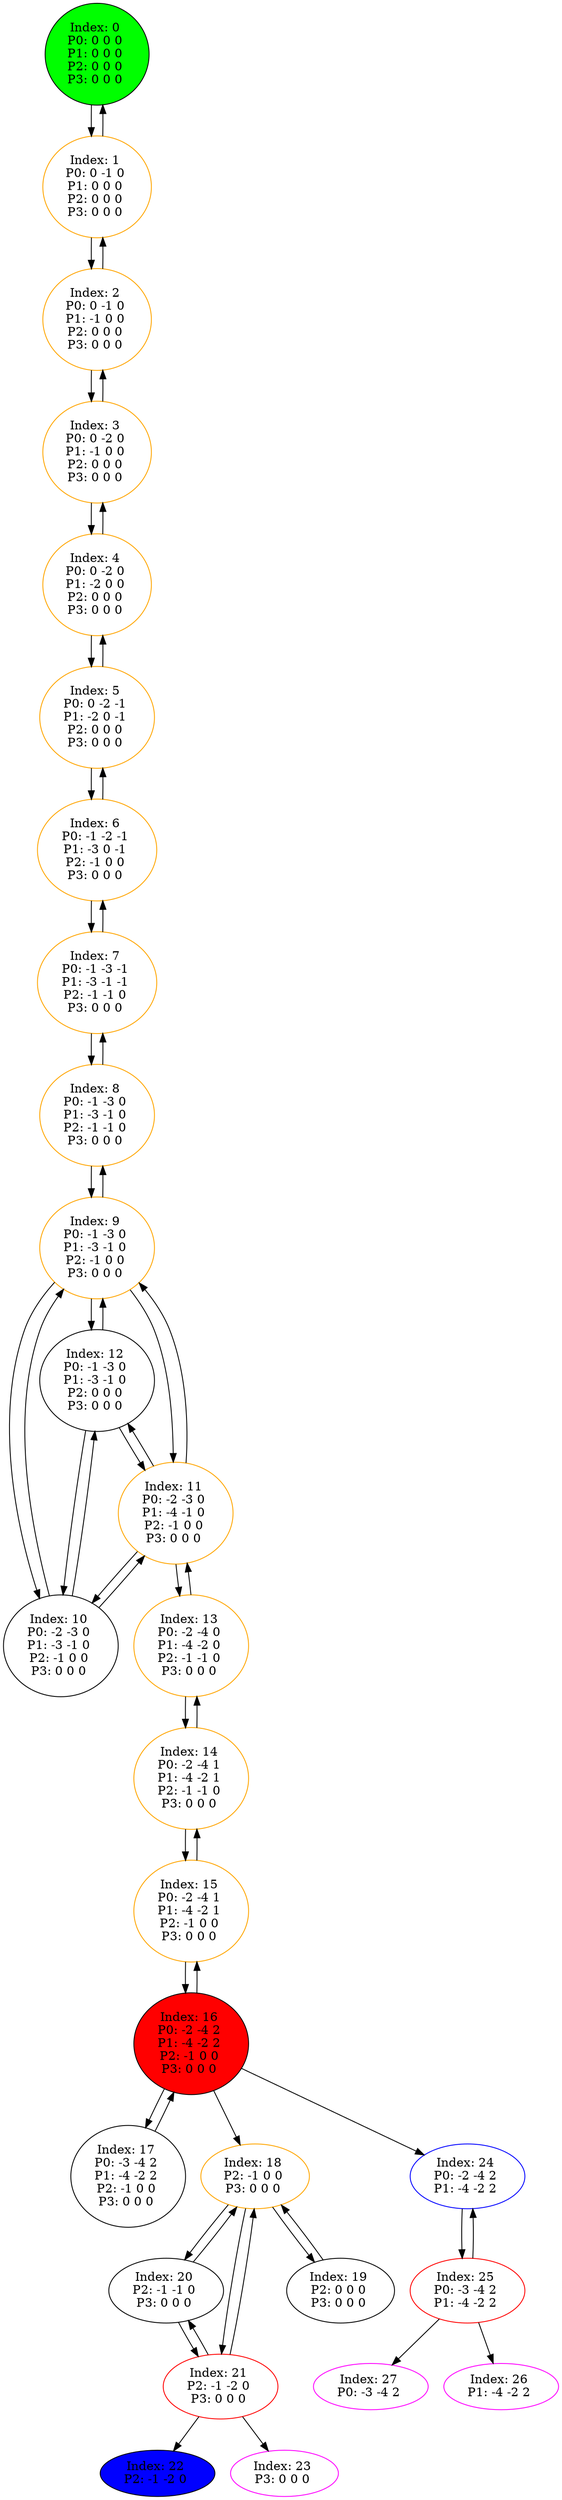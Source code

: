 digraph G {
color = "black"
0[label = "Index: 0 
P0: 0 0 0 
P1: 0 0 0 
P2: 0 0 0 
P3: 0 0 0 
", style="filled", fillcolor = "green"]
1[label = "Index: 1 
P0: 0 -1 0 
P1: 0 0 0 
P2: 0 0 0 
P3: 0 0 0 
", color = "orange"]
2[label = "Index: 2 
P0: 0 -1 0 
P1: -1 0 0 
P2: 0 0 0 
P3: 0 0 0 
", color = "orange"]
3[label = "Index: 3 
P0: 0 -2 0 
P1: -1 0 0 
P2: 0 0 0 
P3: 0 0 0 
", color = "orange"]
4[label = "Index: 4 
P0: 0 -2 0 
P1: -2 0 0 
P2: 0 0 0 
P3: 0 0 0 
", color = "orange"]
5[label = "Index: 5 
P0: 0 -2 -1 
P1: -2 0 -1 
P2: 0 0 0 
P3: 0 0 0 
", color = "orange"]
6[label = "Index: 6 
P0: -1 -2 -1 
P1: -3 0 -1 
P2: -1 0 0 
P3: 0 0 0 
", color = "orange"]
7[label = "Index: 7 
P0: -1 -3 -1 
P1: -3 -1 -1 
P2: -1 -1 0 
P3: 0 0 0 
", color = "orange"]
8[label = "Index: 8 
P0: -1 -3 0 
P1: -3 -1 0 
P2: -1 -1 0 
P3: 0 0 0 
", color = "orange"]
9[label = "Index: 9 
P0: -1 -3 0 
P1: -3 -1 0 
P2: -1 0 0 
P3: 0 0 0 
", color = "orange"]
10[label = "Index: 10 
P0: -2 -3 0 
P1: -3 -1 0 
P2: -1 0 0 
P3: 0 0 0 
"]
11[label = "Index: 11 
P0: -2 -3 0 
P1: -4 -1 0 
P2: -1 0 0 
P3: 0 0 0 
", color = "orange"]
12[label = "Index: 12 
P0: -1 -3 0 
P1: -3 -1 0 
P2: 0 0 0 
P3: 0 0 0 
"]
13[label = "Index: 13 
P0: -2 -4 0 
P1: -4 -2 0 
P2: -1 -1 0 
P3: 0 0 0 
", color = "orange"]
14[label = "Index: 14 
P0: -2 -4 1 
P1: -4 -2 1 
P2: -1 -1 0 
P3: 0 0 0 
", color = "orange"]
15[label = "Index: 15 
P0: -2 -4 1 
P1: -4 -2 1 
P2: -1 0 0 
P3: 0 0 0 
", color = "orange"]
16[label = "Index: 16 
P0: -2 -4 2 
P1: -4 -2 2 
P2: -1 0 0 
P3: 0 0 0 
", style="filled", fillcolor = "red"]
17[label = "Index: 17 
P0: -3 -4 2 
P1: -4 -2 2 
P2: -1 0 0 
P3: 0 0 0 
"]
18[label = "Index: 18 
P2: -1 0 0 
P3: 0 0 0 
", color = "orange"]
19[label = "Index: 19 
P2: 0 0 0 
P3: 0 0 0 
"]
20[label = "Index: 20 
P2: -1 -1 0 
P3: 0 0 0 
"]
21[label = "Index: 21 
P2: -1 -2 0 
P3: 0 0 0 
", color = "red"]
22[label = "Index: 22 
P2: -1 -2 0 
", style="filled", fillcolor = "blue"]
23[label = "Index: 23 
P3: 0 0 0 
", color = "fuchsia"]
24[label = "Index: 24 
P0: -2 -4 2 
P1: -4 -2 2 
", color = "blue"]
25[label = "Index: 25 
P0: -3 -4 2 
P1: -4 -2 2 
", color = "red"]
26[label = "Index: 26 
P1: -4 -2 2 
", color = "fuchsia"]
27[label = "Index: 27 
P0: -3 -4 2 
", color = "fuchsia"]
0 -> 1

1 -> 0
1 -> 2

2 -> 1
2 -> 3

3 -> 2
3 -> 4

4 -> 3
4 -> 5

5 -> 4
5 -> 6

6 -> 5
6 -> 7

7 -> 6
7 -> 8

8 -> 7
8 -> 9

9 -> 8
9 -> 10
9 -> 11
9 -> 12

10 -> 9
10 -> 11
10 -> 12

11 -> 9
11 -> 10
11 -> 12
11 -> 13

12 -> 9
12 -> 10
12 -> 11

13 -> 11
13 -> 14

14 -> 13
14 -> 15

15 -> 14
15 -> 16

16 -> 15
16 -> 17
16 -> 18
16 -> 24

17 -> 16

18 -> 19
18 -> 20
18 -> 21

19 -> 18

20 -> 18
20 -> 21

21 -> 18
21 -> 20
21 -> 23
21 -> 22

24 -> 25

25 -> 24
25 -> 26
25 -> 27

}
